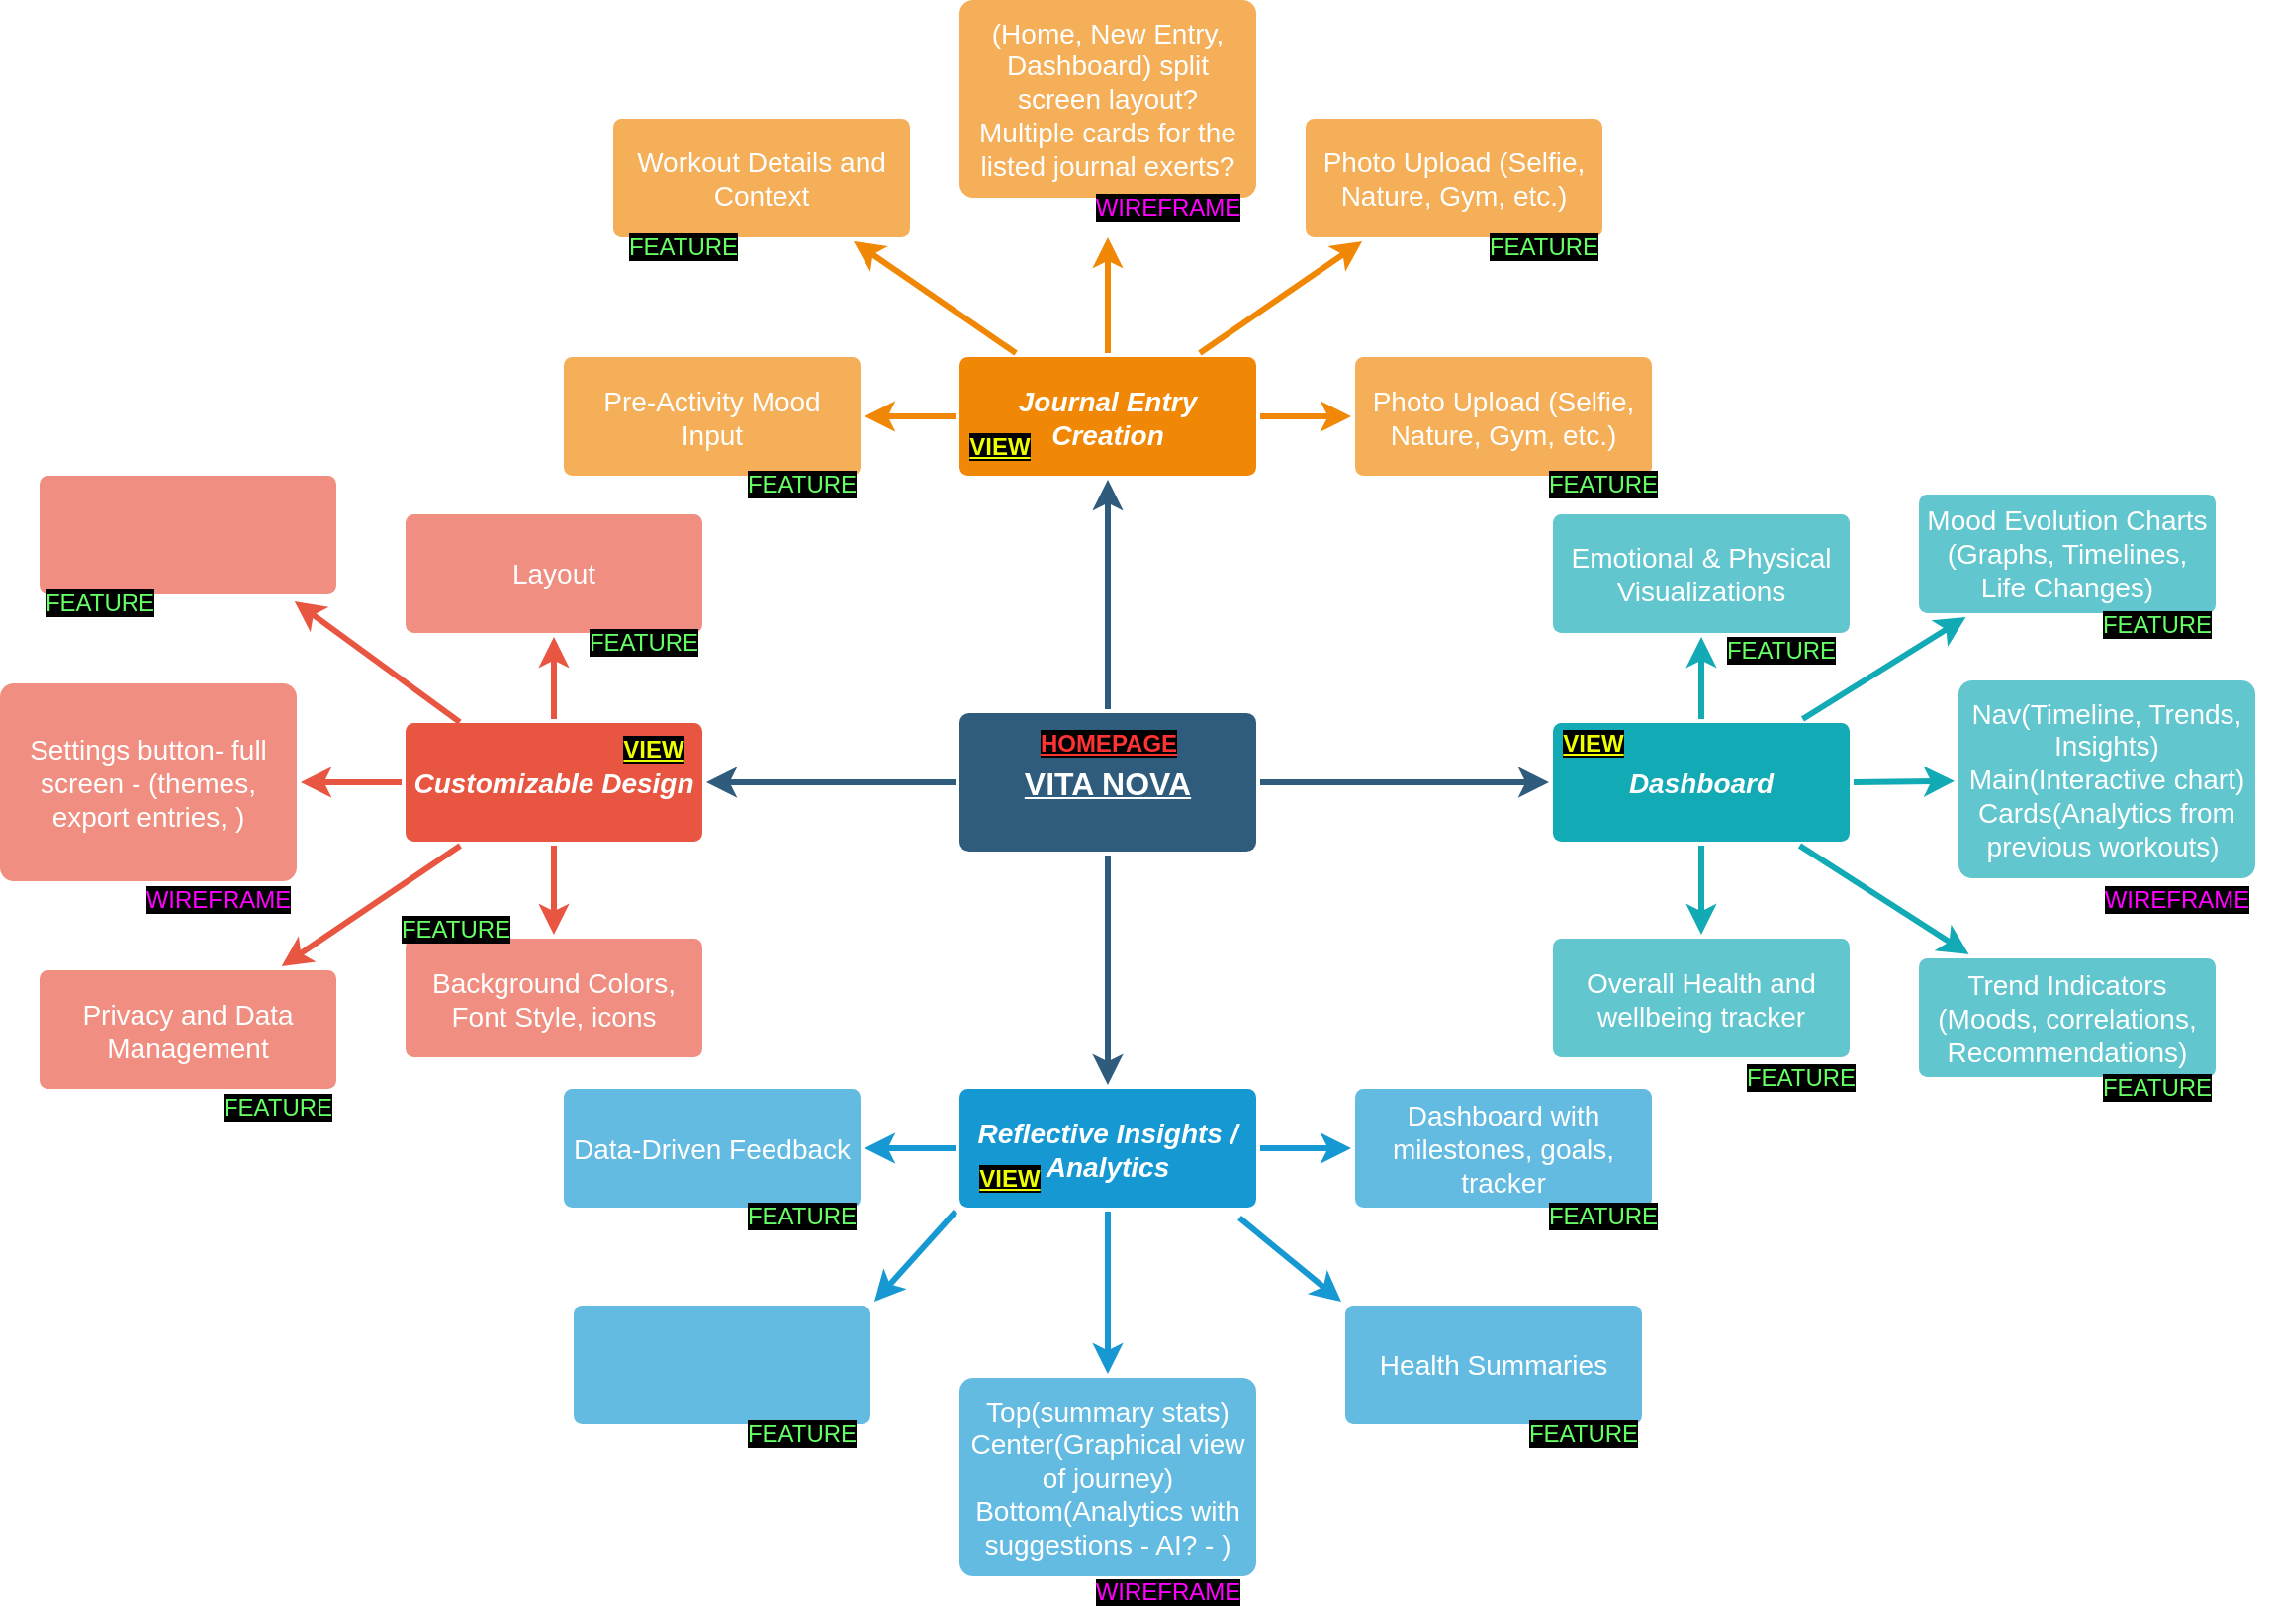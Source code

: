 <mxfile version="26.2.2">
  <diagram id="6a731a19-8d31-9384-78a2-239565b7b9f0" name="Page-1">
    <mxGraphModel dx="1428" dy="841" grid="1" gridSize="10" guides="1" tooltips="1" connect="1" arrows="1" fold="1" page="1" pageScale="1" pageWidth="1169" pageHeight="827" background="none" math="0" shadow="0">
      <root>
        <mxCell id="0" />
        <mxCell id="1" parent="0" />
        <mxCell id="1745" value="" style="edgeStyle=none;rounded=0;jumpStyle=none;html=1;shadow=0;labelBackgroundColor=none;startArrow=none;startFill=0;endArrow=classic;endFill=1;jettySize=auto;orthogonalLoop=1;strokeColor=#2F5B7C;strokeWidth=3;fontFamily=Helvetica;fontSize=16;fontColor=#23445D;spacing=5;movable=0;resizable=0;rotatable=0;deletable=0;editable=0;locked=1;connectable=0;" parent="1" source="1749" target="1764" edge="1">
          <mxGeometry relative="1" as="geometry" />
        </mxCell>
        <mxCell id="1746" value="" style="edgeStyle=none;rounded=0;jumpStyle=none;html=1;shadow=0;labelBackgroundColor=none;startArrow=none;startFill=0;endArrow=classic;endFill=1;jettySize=auto;orthogonalLoop=1;strokeColor=#2F5B7C;strokeWidth=3;fontFamily=Helvetica;fontSize=16;fontColor=#23445D;spacing=5;movable=0;resizable=0;rotatable=0;deletable=0;editable=0;locked=1;connectable=0;" parent="1" source="1749" target="1771" edge="1">
          <mxGeometry relative="1" as="geometry" />
        </mxCell>
        <mxCell id="1747" value="" style="edgeStyle=none;rounded=0;jumpStyle=none;html=1;shadow=0;labelBackgroundColor=none;startArrow=none;startFill=0;endArrow=classic;endFill=1;jettySize=auto;orthogonalLoop=1;strokeColor=#2F5B7C;strokeWidth=3;fontFamily=Helvetica;fontSize=16;fontColor=#23445D;spacing=5;movable=0;resizable=0;rotatable=0;deletable=0;editable=0;locked=1;connectable=0;" parent="1" source="1749" target="1760" edge="1">
          <mxGeometry relative="1" as="geometry" />
        </mxCell>
        <mxCell id="1748" value="" style="edgeStyle=none;rounded=0;jumpStyle=none;html=1;shadow=0;labelBackgroundColor=none;startArrow=none;startFill=0;endArrow=classic;endFill=1;jettySize=auto;orthogonalLoop=1;strokeColor=#2F5B7C;strokeWidth=3;fontFamily=Helvetica;fontSize=16;fontColor=#23445D;spacing=5;movable=0;resizable=0;rotatable=0;deletable=0;editable=0;locked=1;connectable=0;" parent="1" source="1749" target="1753" edge="1">
          <mxGeometry relative="1" as="geometry" />
        </mxCell>
        <mxCell id="1749" value="&lt;u&gt;VITA NOVA&lt;/u&gt;" style="rounded=1;whiteSpace=wrap;html=1;shadow=0;labelBackgroundColor=none;strokeColor=none;strokeWidth=3;fillColor=#2F5B7C;fontFamily=Helvetica;fontSize=16;fontColor=#FFFFFF;align=center;fontStyle=1;spacing=5;arcSize=7;perimeterSpacing=2;movable=0;resizable=0;rotatable=0;deletable=0;editable=0;locked=1;connectable=0;" parent="1" vertex="1">
          <mxGeometry x="495" y="380.5" width="150" height="70" as="geometry" />
        </mxCell>
        <mxCell id="1750" value="" style="edgeStyle=none;rounded=1;jumpStyle=none;html=1;shadow=0;labelBackgroundColor=none;startArrow=none;startFill=0;jettySize=auto;orthogonalLoop=1;strokeColor=#E85642;strokeWidth=3;fontFamily=Helvetica;fontSize=14;fontColor=#FFFFFF;spacing=5;fontStyle=1;fillColor=#b0e3e6;movable=0;resizable=0;rotatable=0;deletable=0;editable=0;locked=1;connectable=0;" parent="1" source="1753" target="1756" edge="1">
          <mxGeometry relative="1" as="geometry" />
        </mxCell>
        <mxCell id="1751" value="" style="edgeStyle=none;rounded=1;jumpStyle=none;html=1;shadow=0;labelBackgroundColor=none;startArrow=none;startFill=0;jettySize=auto;orthogonalLoop=1;strokeColor=#E85642;strokeWidth=3;fontFamily=Helvetica;fontSize=14;fontColor=#FFFFFF;spacing=5;fontStyle=1;fillColor=#b0e3e6;movable=0;resizable=0;rotatable=0;deletable=0;editable=0;locked=1;connectable=0;" parent="1" source="1753" target="1755" edge="1">
          <mxGeometry relative="1" as="geometry" />
        </mxCell>
        <mxCell id="1752" value="" style="edgeStyle=none;rounded=1;jumpStyle=none;html=1;shadow=0;labelBackgroundColor=none;startArrow=none;startFill=0;jettySize=auto;orthogonalLoop=1;strokeColor=#E85642;strokeWidth=3;fontFamily=Helvetica;fontSize=14;fontColor=#FFFFFF;spacing=5;fontStyle=1;fillColor=#b0e3e6;movable=0;resizable=0;rotatable=0;deletable=0;editable=0;locked=1;connectable=0;" parent="1" source="1753" target="1754" edge="1">
          <mxGeometry relative="1" as="geometry" />
        </mxCell>
        <mxCell id="1753" value="&lt;i&gt;Customizable Design&lt;/i&gt;" style="rounded=1;whiteSpace=wrap;html=1;shadow=0;labelBackgroundColor=none;strokeColor=none;strokeWidth=3;fillColor=#e85642;fontFamily=Helvetica;fontSize=14;fontColor=#FFFFFF;align=center;spacing=5;fontStyle=1;arcSize=7;perimeterSpacing=2;movable=0;resizable=0;rotatable=0;deletable=0;editable=0;locked=1;connectable=0;" parent="1" vertex="1">
          <mxGeometry x="215" y="385.5" width="150" height="60" as="geometry" />
        </mxCell>
        <mxCell id="1754" value="Background Colors, Font Style, icons" style="rounded=1;whiteSpace=wrap;html=1;shadow=0;labelBackgroundColor=none;strokeColor=none;strokeWidth=3;fillColor=#f08e81;fontFamily=Helvetica;fontSize=14;fontColor=#FFFFFF;align=center;spacing=5;fontStyle=0;arcSize=7;perimeterSpacing=2;movable=0;resizable=0;rotatable=0;deletable=0;editable=0;locked=1;connectable=0;" parent="1" vertex="1">
          <mxGeometry x="215" y="494.5" width="150" height="60" as="geometry" />
        </mxCell>
        <mxCell id="1755" value="Privacy and Data Management" style="rounded=1;whiteSpace=wrap;html=1;shadow=0;labelBackgroundColor=none;strokeColor=none;strokeWidth=3;fillColor=#f08e81;fontFamily=Helvetica;fontSize=14;fontColor=#FFFFFF;align=center;spacing=5;fontStyle=0;arcSize=7;perimeterSpacing=2;movable=0;resizable=0;rotatable=0;deletable=0;editable=0;locked=1;connectable=0;" parent="1" vertex="1">
          <mxGeometry x="30" y="510.5" width="150" height="60" as="geometry" />
        </mxCell>
        <mxCell id="1756" value="Layout" style="rounded=1;whiteSpace=wrap;html=1;shadow=0;labelBackgroundColor=none;strokeColor=none;strokeWidth=3;fillColor=#f08e81;fontFamily=Helvetica;fontSize=14;fontColor=#FFFFFF;align=center;spacing=5;fontStyle=0;arcSize=7;perimeterSpacing=2;movable=0;resizable=0;rotatable=0;deletable=0;editable=0;locked=1;connectable=0;" parent="1" vertex="1">
          <mxGeometry x="215" y="280" width="150" height="60" as="geometry" />
        </mxCell>
        <mxCell id="1757" value="" style="edgeStyle=none;rounded=0;jumpStyle=none;html=1;shadow=0;labelBackgroundColor=none;startArrow=none;startFill=0;endArrow=classic;endFill=1;jettySize=auto;orthogonalLoop=1;strokeColor=#1699D3;strokeWidth=3;fontFamily=Helvetica;fontSize=14;fontColor=#FFFFFF;spacing=5;movable=0;resizable=0;rotatable=0;deletable=0;editable=0;locked=1;connectable=0;" parent="1" source="1760" target="1763" edge="1">
          <mxGeometry relative="1" as="geometry" />
        </mxCell>
        <mxCell id="1758" value="" style="edgeStyle=none;rounded=0;jumpStyle=none;html=1;shadow=0;labelBackgroundColor=none;startArrow=none;startFill=0;endArrow=classic;endFill=1;jettySize=auto;orthogonalLoop=1;strokeColor=#1699D3;strokeWidth=3;fontFamily=Helvetica;fontSize=14;fontColor=#FFFFFF;spacing=5;movable=0;resizable=0;rotatable=0;deletable=0;editable=0;locked=1;connectable=0;" parent="1" source="1760" target="1762" edge="1">
          <mxGeometry relative="1" as="geometry" />
        </mxCell>
        <mxCell id="1759" value="" style="edgeStyle=none;rounded=0;jumpStyle=none;html=1;shadow=0;labelBackgroundColor=none;startArrow=none;startFill=0;endArrow=classic;endFill=1;jettySize=auto;orthogonalLoop=1;strokeColor=#1699D3;strokeWidth=3;fontFamily=Helvetica;fontSize=14;fontColor=#FFFFFF;spacing=5;movable=0;resizable=0;rotatable=0;deletable=0;editable=0;locked=1;connectable=0;" parent="1" source="1760" target="1761" edge="1">
          <mxGeometry relative="1" as="geometry" />
        </mxCell>
        <mxCell id="1760" value="&lt;i&gt;Reflective Insights / Analytics&lt;/i&gt;" style="rounded=1;whiteSpace=wrap;html=1;shadow=0;labelBackgroundColor=none;strokeColor=none;strokeWidth=3;fillColor=#1699d3;fontFamily=Helvetica;fontSize=14;fontColor=#FFFFFF;align=center;spacing=5;fontStyle=1;arcSize=7;perimeterSpacing=2;movable=0;resizable=0;rotatable=0;deletable=0;editable=0;locked=1;connectable=0;" parent="1" vertex="1">
          <mxGeometry x="495" y="570.5" width="150" height="60" as="geometry" />
        </mxCell>
        <mxCell id="1761" value="Dashboard with milestones, goals, tracker" style="rounded=1;whiteSpace=wrap;html=1;shadow=0;labelBackgroundColor=none;strokeColor=none;strokeWidth=3;fillColor=#64bbe2;fontFamily=Helvetica;fontSize=14;fontColor=#FFFFFF;align=center;spacing=5;arcSize=7;perimeterSpacing=2;movable=0;resizable=0;rotatable=0;deletable=0;editable=0;locked=1;connectable=0;" parent="1" vertex="1">
          <mxGeometry x="695" y="570.5" width="150" height="60" as="geometry" />
        </mxCell>
        <mxCell id="1762" value="&lt;div&gt;Top(summary stats)&lt;/div&gt;&lt;div&gt;Center(Graphical view of journey)&lt;/div&gt;&lt;div&gt;Bottom(Analytics with suggestions - AI? - )&lt;/div&gt;" style="rounded=1;whiteSpace=wrap;html=1;shadow=0;labelBackgroundColor=none;strokeColor=none;strokeWidth=3;fillColor=#64bbe2;fontFamily=Helvetica;fontSize=14;fontColor=#FFFFFF;align=center;spacing=5;arcSize=7;perimeterSpacing=2;movable=0;resizable=0;rotatable=0;deletable=0;editable=0;locked=1;connectable=0;" parent="1" vertex="1">
          <mxGeometry x="495" y="716.5" width="150" height="100" as="geometry" />
        </mxCell>
        <mxCell id="1763" value="Data-Driven Feedback" style="rounded=1;whiteSpace=wrap;html=1;shadow=0;labelBackgroundColor=none;strokeColor=none;strokeWidth=3;fillColor=#64bbe2;fontFamily=Helvetica;fontSize=14;fontColor=#FFFFFF;align=center;spacing=5;arcSize=7;perimeterSpacing=2;movable=0;resizable=0;rotatable=0;deletable=0;editable=0;locked=1;connectable=0;" parent="1" vertex="1">
          <mxGeometry x="295" y="570.5" width="150" height="60" as="geometry" />
        </mxCell>
        <mxCell id="1764" value="&lt;i&gt;Journal Entry Creation&lt;/i&gt;" style="rounded=1;whiteSpace=wrap;html=1;shadow=0;labelBackgroundColor=none;strokeColor=none;strokeWidth=3;fillColor=#F08705;fontFamily=Helvetica;fontSize=14;fontColor=#FFFFFF;align=center;spacing=5;fontStyle=1;arcSize=7;perimeterSpacing=2;movable=0;resizable=0;rotatable=0;deletable=0;editable=0;locked=1;connectable=0;" parent="1" vertex="1">
          <mxGeometry x="495" y="200.5" width="150" height="60" as="geometry" />
        </mxCell>
        <mxCell id="1765" value="Photo Upload (Selfie, Nature, Gym, etc.)" style="rounded=1;whiteSpace=wrap;html=1;shadow=0;labelBackgroundColor=none;strokeColor=none;strokeWidth=3;fillColor=#f5af58;fontFamily=Helvetica;fontSize=14;fontColor=#FFFFFF;align=center;spacing=5;arcSize=7;perimeterSpacing=2;movable=0;resizable=0;rotatable=0;deletable=0;editable=0;locked=1;connectable=0;" parent="1" vertex="1">
          <mxGeometry x="695" y="200.5" width="150" height="60" as="geometry" />
        </mxCell>
        <mxCell id="1766" value="" style="edgeStyle=none;rounded=0;jumpStyle=none;html=1;shadow=0;labelBackgroundColor=none;startArrow=none;startFill=0;endArrow=classic;endFill=1;jettySize=auto;orthogonalLoop=1;strokeColor=#F08705;strokeWidth=3;fontFamily=Helvetica;fontSize=14;fontColor=#FFFFFF;spacing=5;movable=0;resizable=0;rotatable=0;deletable=0;editable=0;locked=1;connectable=0;" parent="1" source="1764" target="1765" edge="1">
          <mxGeometry relative="1" as="geometry" />
        </mxCell>
        <mxCell id="1767" value="Photo Upload (Selfie, Nature, Gym, etc.)" style="rounded=1;whiteSpace=wrap;html=1;shadow=0;labelBackgroundColor=none;strokeColor=none;strokeWidth=3;fillColor=#f5af58;fontFamily=Helvetica;fontSize=14;fontColor=#FFFFFF;align=center;spacing=5;arcSize=7;perimeterSpacing=2;movable=0;resizable=0;rotatable=0;deletable=0;editable=0;locked=1;connectable=0;" parent="1" vertex="1">
          <mxGeometry x="670" y="80" width="150" height="60" as="geometry" />
        </mxCell>
        <mxCell id="1768" value="" style="edgeStyle=none;rounded=0;jumpStyle=none;html=1;shadow=0;labelBackgroundColor=none;startArrow=none;startFill=0;endArrow=classic;endFill=1;jettySize=auto;orthogonalLoop=1;strokeColor=#F08705;strokeWidth=3;fontFamily=Helvetica;fontSize=14;fontColor=#FFFFFF;spacing=5;movable=0;resizable=0;rotatable=0;deletable=0;editable=0;locked=1;connectable=0;" parent="1" source="1764" target="1767" edge="1">
          <mxGeometry relative="1" as="geometry" />
        </mxCell>
        <mxCell id="1769" value="Workout Details and Context" style="rounded=1;whiteSpace=wrap;html=1;shadow=0;labelBackgroundColor=none;strokeColor=none;strokeWidth=3;fillColor=#f5af58;fontFamily=Helvetica;fontSize=14;fontColor=#FFFFFF;align=center;spacing=5;arcSize=7;perimeterSpacing=2;movable=0;resizable=0;rotatable=0;deletable=0;editable=0;locked=1;connectable=0;" parent="1" vertex="1">
          <mxGeometry x="320" y="80" width="150" height="60" as="geometry" />
        </mxCell>
        <mxCell id="1770" value="" style="edgeStyle=none;rounded=0;jumpStyle=none;html=1;shadow=0;labelBackgroundColor=none;startArrow=none;startFill=0;endArrow=classic;endFill=1;jettySize=auto;orthogonalLoop=1;strokeColor=#F08705;strokeWidth=3;fontFamily=Helvetica;fontSize=14;fontColor=#FFFFFF;spacing=5;movable=0;resizable=0;rotatable=0;deletable=0;editable=0;locked=1;connectable=0;" parent="1" source="1764" target="1769" edge="1">
          <mxGeometry relative="1" as="geometry" />
        </mxCell>
        <mxCell id="1771" value="&lt;i&gt;Dashboard&lt;/i&gt;" style="rounded=1;whiteSpace=wrap;html=1;shadow=0;labelBackgroundColor=none;strokeColor=none;strokeWidth=3;fillColor=#12aab5;fontFamily=Helvetica;fontSize=14;fontColor=#FFFFFF;align=center;spacing=5;fontStyle=1;arcSize=7;perimeterSpacing=2;movable=0;resizable=0;rotatable=0;deletable=0;editable=0;locked=1;connectable=0;" parent="1" vertex="1">
          <mxGeometry x="795" y="385.5" width="150" height="60" as="geometry" />
        </mxCell>
        <mxCell id="1772" value="Overall Health and wellbeing tracker" style="rounded=1;whiteSpace=wrap;html=1;shadow=0;labelBackgroundColor=none;strokeColor=none;strokeWidth=3;fillColor=#61c6ce;fontFamily=Helvetica;fontSize=14;fontColor=#FFFFFF;align=center;spacing=5;fontStyle=0;arcSize=7;perimeterSpacing=2;movable=0;resizable=0;rotatable=0;deletable=0;editable=0;locked=1;connectable=0;" parent="1" vertex="1">
          <mxGeometry x="795" y="494.5" width="150" height="60" as="geometry" />
        </mxCell>
        <mxCell id="1773" value="" style="edgeStyle=none;rounded=1;jumpStyle=none;html=1;shadow=0;labelBackgroundColor=none;startArrow=none;startFill=0;jettySize=auto;orthogonalLoop=1;strokeColor=#12AAB5;strokeWidth=3;fontFamily=Helvetica;fontSize=14;fontColor=#FFFFFF;spacing=5;fontStyle=1;fillColor=#b0e3e6;movable=0;resizable=0;rotatable=0;deletable=0;editable=0;locked=1;connectable=0;" parent="1" source="1771" target="1772" edge="1">
          <mxGeometry relative="1" as="geometry" />
        </mxCell>
        <mxCell id="1774" value="Trend Indicators (Moods, correlations, Recommendations)" style="rounded=1;whiteSpace=wrap;html=1;shadow=0;labelBackgroundColor=none;strokeColor=none;strokeWidth=3;fillColor=#61c6ce;fontFamily=Helvetica;fontSize=14;fontColor=#FFFFFF;align=center;spacing=5;fontStyle=0;arcSize=7;perimeterSpacing=2;movable=0;resizable=0;rotatable=0;deletable=0;editable=0;locked=1;connectable=0;" parent="1" vertex="1">
          <mxGeometry x="980" y="504.5" width="150" height="60" as="geometry" />
        </mxCell>
        <mxCell id="1775" value="" style="edgeStyle=none;rounded=1;jumpStyle=none;html=1;shadow=0;labelBackgroundColor=none;startArrow=none;startFill=0;jettySize=auto;orthogonalLoop=1;strokeColor=#12AAB5;strokeWidth=3;fontFamily=Helvetica;fontSize=14;fontColor=#FFFFFF;spacing=5;fontStyle=1;fillColor=#b0e3e6;movable=0;resizable=0;rotatable=0;deletable=0;editable=0;locked=1;connectable=0;" parent="1" source="1771" target="1774" edge="1">
          <mxGeometry relative="1" as="geometry" />
        </mxCell>
        <mxCell id="1776" value="Mood Evolution Charts (Graphs, Timelines, Life Changes)" style="rounded=1;whiteSpace=wrap;html=1;shadow=0;labelBackgroundColor=none;strokeColor=none;strokeWidth=3;fillColor=#61c6ce;fontFamily=Helvetica;fontSize=14;fontColor=#FFFFFF;align=center;spacing=5;fontStyle=0;arcSize=7;perimeterSpacing=2;movable=0;resizable=0;rotatable=0;deletable=0;editable=0;locked=1;connectable=0;" parent="1" vertex="1">
          <mxGeometry x="980" y="270" width="150" height="60" as="geometry" />
        </mxCell>
        <mxCell id="1777" value="" style="edgeStyle=none;rounded=1;jumpStyle=none;html=1;shadow=0;labelBackgroundColor=none;startArrow=none;startFill=0;jettySize=auto;orthogonalLoop=1;strokeColor=#12AAB5;strokeWidth=3;fontFamily=Helvetica;fontSize=14;fontColor=#FFFFFF;spacing=5;fontStyle=1;fillColor=#b0e3e6;movable=0;resizable=0;rotatable=0;deletable=0;editable=0;locked=1;connectable=0;" parent="1" source="1771" target="1776" edge="1">
          <mxGeometry relative="1" as="geometry" />
        </mxCell>
        <mxCell id="1778" value="Emotional &amp;amp; Physical Visualizations" style="rounded=1;whiteSpace=wrap;html=1;shadow=0;labelBackgroundColor=none;strokeColor=none;strokeWidth=3;fillColor=#61c6ce;fontFamily=Helvetica;fontSize=14;fontColor=#FFFFFF;align=center;spacing=5;fontStyle=0;arcSize=7;perimeterSpacing=2;movable=0;resizable=0;rotatable=0;deletable=0;editable=0;locked=1;connectable=0;" parent="1" vertex="1">
          <mxGeometry x="795" y="280" width="150" height="60" as="geometry" />
        </mxCell>
        <mxCell id="1779" value="" style="edgeStyle=none;rounded=1;jumpStyle=none;html=1;shadow=0;labelBackgroundColor=none;startArrow=none;startFill=0;jettySize=auto;orthogonalLoop=1;strokeColor=#12AAB5;strokeWidth=3;fontFamily=Helvetica;fontSize=14;fontColor=#FFFFFF;spacing=5;fontStyle=1;fillColor=#b0e3e6;movable=0;resizable=0;rotatable=0;deletable=0;editable=0;locked=1;connectable=0;" parent="1" source="1771" target="1778" edge="1">
          <mxGeometry relative="1" as="geometry" />
        </mxCell>
        <mxCell id="734xBxR0NYbXWkjLbsEk-1779" value="Pre-Activity Mood Input" style="rounded=1;whiteSpace=wrap;html=1;shadow=0;labelBackgroundColor=none;strokeColor=none;strokeWidth=3;fillColor=#f5af58;fontFamily=Helvetica;fontSize=14;fontColor=#FFFFFF;align=center;spacing=5;arcSize=7;perimeterSpacing=2;movable=0;resizable=0;rotatable=0;deletable=0;editable=0;locked=1;connectable=0;" parent="1" vertex="1">
          <mxGeometry x="295" y="200.5" width="150" height="60" as="geometry" />
        </mxCell>
        <mxCell id="734xBxR0NYbXWkjLbsEk-1782" value="" style="edgeStyle=none;rounded=0;jumpStyle=none;html=1;shadow=0;labelBackgroundColor=none;startArrow=none;startFill=0;endArrow=classic;endFill=1;jettySize=auto;orthogonalLoop=1;strokeColor=#F08705;strokeWidth=3;fontFamily=Helvetica;fontSize=14;fontColor=#FFFFFF;spacing=5;exitX=0;exitY=0.5;exitDx=0;exitDy=0;entryX=1;entryY=0.5;entryDx=0;entryDy=0;movable=0;resizable=0;rotatable=0;deletable=0;editable=0;locked=1;connectable=0;" parent="1" source="1764" target="734xBxR0NYbXWkjLbsEk-1779" edge="1">
          <mxGeometry relative="1" as="geometry">
            <mxPoint x="529" y="209" as="sourcePoint" />
            <mxPoint x="461" y="162" as="targetPoint" />
          </mxGeometry>
        </mxCell>
        <mxCell id="734xBxR0NYbXWkjLbsEk-1785" value="&lt;span style=&quot;background-color: transparent; color: light-dark(rgb(255, 255, 255), rgb(18, 18, 18));&quot;&gt;Nav(Timeline, Trends, Insights) Main(Interactive chart) Cards(Analytics from previous workouts)&amp;nbsp;&lt;/span&gt;" style="rounded=1;whiteSpace=wrap;html=1;shadow=0;labelBackgroundColor=none;strokeColor=none;strokeWidth=3;fillColor=#61c6ce;fontFamily=Helvetica;fontSize=14;fontColor=#FFFFFF;align=center;spacing=5;fontStyle=0;arcSize=7;perimeterSpacing=2;movable=0;resizable=0;rotatable=0;deletable=0;editable=0;locked=1;connectable=0;" parent="1" vertex="1">
          <mxGeometry x="1000" y="364" width="150" height="100" as="geometry" />
        </mxCell>
        <mxCell id="734xBxR0NYbXWkjLbsEk-1787" value="" style="edgeStyle=none;rounded=1;jumpStyle=none;html=1;shadow=0;labelBackgroundColor=none;startArrow=none;startFill=0;jettySize=auto;orthogonalLoop=1;strokeColor=#12AAB5;strokeWidth=3;fontFamily=Helvetica;fontSize=14;fontColor=#FFFFFF;spacing=5;fontStyle=1;fillColor=#b0e3e6;exitX=1;exitY=0.5;exitDx=0;exitDy=0;movable=0;resizable=0;rotatable=0;deletable=0;editable=0;locked=1;connectable=0;" parent="1" source="1771" target="734xBxR0NYbXWkjLbsEk-1785" edge="1">
          <mxGeometry relative="1" as="geometry">
            <mxPoint x="931" y="394" as="sourcePoint" />
            <mxPoint x="1014" y="342" as="targetPoint" />
          </mxGeometry>
        </mxCell>
        <mxCell id="734xBxR0NYbXWkjLbsEk-1788" value="(Home, New Entry, Dashboard) split screen layout? Multiple cards for the listed journal exerts?" style="rounded=1;whiteSpace=wrap;html=1;shadow=0;labelBackgroundColor=none;strokeColor=none;strokeWidth=3;fillColor=#f5af58;fontFamily=Helvetica;fontSize=14;fontColor=#FFFFFF;align=center;spacing=5;arcSize=7;perimeterSpacing=2;movable=0;resizable=0;rotatable=0;deletable=0;editable=0;locked=1;connectable=0;" parent="1" vertex="1">
          <mxGeometry x="495" y="20" width="150" height="100" as="geometry" />
        </mxCell>
        <mxCell id="734xBxR0NYbXWkjLbsEk-1789" value="" style="edgeStyle=none;rounded=0;jumpStyle=none;html=1;shadow=0;labelBackgroundColor=none;startArrow=none;startFill=0;endArrow=classic;endFill=1;jettySize=auto;orthogonalLoop=1;strokeColor=#F08705;strokeWidth=3;fontFamily=Helvetica;fontSize=14;fontColor=#FFFFFF;spacing=5;exitX=0.5;exitY=0;exitDx=0;exitDy=0;movable=0;resizable=0;rotatable=0;deletable=0;editable=0;locked=1;connectable=0;" parent="1" source="1764" edge="1">
          <mxGeometry relative="1" as="geometry">
            <mxPoint x="626" y="209" as="sourcePoint" />
            <mxPoint x="570" y="140" as="targetPoint" />
          </mxGeometry>
        </mxCell>
        <mxCell id="734xBxR0NYbXWkjLbsEk-1796" value="Health Summaries" style="rounded=1;whiteSpace=wrap;html=1;shadow=0;labelBackgroundColor=none;strokeColor=none;strokeWidth=3;fillColor=#64bbe2;fontFamily=Helvetica;fontSize=14;fontColor=#FFFFFF;align=center;spacing=5;arcSize=7;perimeterSpacing=2;movable=0;resizable=0;rotatable=0;deletable=0;editable=0;locked=1;connectable=0;" parent="1" vertex="1">
          <mxGeometry x="690" y="680" width="150" height="60" as="geometry" />
        </mxCell>
        <mxCell id="734xBxR0NYbXWkjLbsEk-1797" value="" style="edgeStyle=none;rounded=0;jumpStyle=none;html=1;shadow=0;labelBackgroundColor=none;startArrow=none;startFill=0;endArrow=classic;endFill=1;jettySize=auto;orthogonalLoop=1;strokeColor=#1699D3;strokeWidth=3;fontFamily=Helvetica;fontSize=14;fontColor=#FFFFFF;spacing=5;exitX=0.932;exitY=1.05;exitDx=0;exitDy=0;exitPerimeter=0;entryX=0;entryY=0;entryDx=0;entryDy=0;movable=0;resizable=0;rotatable=0;deletable=0;editable=0;locked=1;connectable=0;" parent="1" source="1760" target="734xBxR0NYbXWkjLbsEk-1796" edge="1">
          <mxGeometry relative="1" as="geometry">
            <mxPoint x="657" y="611" as="sourcePoint" />
            <mxPoint x="703" y="611" as="targetPoint" />
          </mxGeometry>
        </mxCell>
        <mxCell id="734xBxR0NYbXWkjLbsEk-1800" value="" style="rounded=1;whiteSpace=wrap;html=1;shadow=0;labelBackgroundColor=none;strokeColor=none;strokeWidth=3;fillColor=#64bbe2;fontFamily=Helvetica;fontSize=14;fontColor=#FFFFFF;align=center;spacing=5;arcSize=7;perimeterSpacing=2;movable=0;resizable=0;rotatable=0;deletable=0;editable=0;locked=1;connectable=0;" parent="1" vertex="1">
          <mxGeometry x="300" y="680" width="150" height="60" as="geometry" />
        </mxCell>
        <mxCell id="734xBxR0NYbXWkjLbsEk-1802" value="" style="edgeStyle=none;rounded=0;jumpStyle=none;html=1;shadow=0;labelBackgroundColor=none;startArrow=none;startFill=0;endArrow=classic;endFill=1;jettySize=auto;orthogonalLoop=1;strokeColor=#1699D3;strokeWidth=3;fontFamily=Helvetica;fontSize=14;fontColor=#FFFFFF;spacing=5;exitX=0;exitY=1;exitDx=0;exitDy=0;entryX=1;entryY=0;entryDx=0;entryDy=0;movable=0;resizable=0;rotatable=0;deletable=0;editable=0;locked=1;connectable=0;" parent="1" source="1760" target="734xBxR0NYbXWkjLbsEk-1800" edge="1">
          <mxGeometry relative="1" as="geometry">
            <mxPoint x="503" y="611" as="sourcePoint" />
            <mxPoint x="457" y="611" as="targetPoint" />
          </mxGeometry>
        </mxCell>
        <mxCell id="734xBxR0NYbXWkjLbsEk-1803" value="" style="rounded=1;whiteSpace=wrap;html=1;shadow=0;labelBackgroundColor=none;strokeColor=none;strokeWidth=3;fillColor=#f08e81;fontFamily=Helvetica;fontSize=14;fontColor=#FFFFFF;align=center;spacing=5;fontStyle=0;arcSize=7;perimeterSpacing=2;movable=0;resizable=0;rotatable=0;deletable=0;editable=0;locked=1;connectable=0;" parent="1" vertex="1">
          <mxGeometry x="30" y="260.5" width="150" height="60" as="geometry" />
        </mxCell>
        <mxCell id="734xBxR0NYbXWkjLbsEk-1804" value="&lt;div&gt;Settings button- full screen - (themes, export entries, )&lt;/div&gt;" style="rounded=1;whiteSpace=wrap;html=1;shadow=0;labelBackgroundColor=none;strokeColor=none;strokeWidth=3;fillColor=#f08e81;fontFamily=Helvetica;fontSize=14;fontColor=#FFFFFF;align=center;spacing=5;fontStyle=0;arcSize=7;perimeterSpacing=2;movable=0;resizable=0;rotatable=0;deletable=0;editable=0;locked=1;connectable=0;" parent="1" vertex="1">
          <mxGeometry x="10" y="365.5" width="150" height="100" as="geometry" />
        </mxCell>
        <mxCell id="734xBxR0NYbXWkjLbsEk-1806" value="" style="edgeStyle=none;rounded=1;jumpStyle=none;html=1;shadow=0;labelBackgroundColor=none;startArrow=none;startFill=0;jettySize=auto;orthogonalLoop=1;strokeColor=#E85642;strokeWidth=3;fontFamily=Helvetica;fontSize=14;fontColor=#FFFFFF;spacing=5;fontStyle=1;fillColor=#b0e3e6;entryX=0.85;entryY=1.023;entryDx=0;entryDy=0;entryPerimeter=0;exitX=0.191;exitY=0.025;exitDx=0;exitDy=0;exitPerimeter=0;movable=0;resizable=0;rotatable=0;deletable=0;editable=0;locked=1;connectable=0;" parent="1" source="1753" target="734xBxR0NYbXWkjLbsEk-1803" edge="1">
          <mxGeometry relative="1" as="geometry">
            <mxPoint x="240" y="370" as="sourcePoint" />
            <mxPoint x="162" y="519" as="targetPoint" />
          </mxGeometry>
        </mxCell>
        <mxCell id="734xBxR0NYbXWkjLbsEk-1807" value="" style="edgeStyle=none;rounded=1;jumpStyle=none;html=1;shadow=0;labelBackgroundColor=none;startArrow=none;startFill=0;jettySize=auto;orthogonalLoop=1;strokeColor=#E85642;strokeWidth=3;fontFamily=Helvetica;fontSize=14;fontColor=#FFFFFF;spacing=5;fontStyle=1;fillColor=#b0e3e6;exitX=0;exitY=0.5;exitDx=0;exitDy=0;movable=0;resizable=0;rotatable=0;deletable=0;editable=0;locked=1;connectable=0;" parent="1" source="1753" target="734xBxR0NYbXWkjLbsEk-1804" edge="1">
          <mxGeometry relative="1" as="geometry">
            <mxPoint x="263" y="468" as="sourcePoint" />
            <mxPoint x="172" y="529" as="targetPoint" />
          </mxGeometry>
        </mxCell>
        <mxCell id="pya2eT155OskH0cwBBvm-1779" value="&lt;b&gt;&lt;font style=&quot;color: rgb(238, 255, 0);&quot;&gt;&lt;u style=&quot;background-color: rgb(0, 0, 0);&quot;&gt;VIEW&lt;/u&gt;&lt;/font&gt;&lt;/b&gt;" style="text;html=1;align=center;verticalAlign=middle;resizable=0;points=[];autosize=1;strokeColor=none;fillColor=none;movable=0;rotatable=0;deletable=0;editable=0;locked=1;connectable=0;" parent="1" vertex="1">
          <mxGeometry x="490" y="230.5" width="50" height="30" as="geometry" />
        </mxCell>
        <mxCell id="pya2eT155OskH0cwBBvm-1780" value="&lt;b&gt;&lt;font style=&quot;color: rgb(238, 255, 0);&quot;&gt;&lt;u style=&quot;background-color: rgb(0, 0, 0);&quot;&gt;VIEW&lt;/u&gt;&lt;/font&gt;&lt;/b&gt;" style="text;html=1;align=center;verticalAlign=middle;resizable=0;points=[];autosize=1;strokeColor=none;fillColor=none;movable=0;rotatable=0;deletable=0;editable=0;locked=1;connectable=0;" parent="1" vertex="1">
          <mxGeometry x="790" y="380.5" width="50" height="30" as="geometry" />
        </mxCell>
        <mxCell id="pya2eT155OskH0cwBBvm-1781" value="&lt;b&gt;&lt;font style=&quot;color: rgb(238, 255, 0);&quot;&gt;&lt;u style=&quot;background-color: rgb(0, 0, 0);&quot;&gt;VIEW&lt;/u&gt;&lt;/font&gt;&lt;/b&gt;" style="text;html=1;align=center;verticalAlign=middle;resizable=0;points=[];autosize=1;strokeColor=none;fillColor=none;movable=0;rotatable=0;deletable=0;editable=0;locked=1;connectable=0;" parent="1" vertex="1">
          <mxGeometry x="495" y="600.5" width="50" height="30" as="geometry" />
        </mxCell>
        <mxCell id="pya2eT155OskH0cwBBvm-1782" value="&lt;b&gt;&lt;font style=&quot;color: rgb(238, 255, 0);&quot;&gt;&lt;u style=&quot;background-color: rgb(0, 0, 0);&quot;&gt;VIEW&lt;/u&gt;&lt;/font&gt;&lt;/b&gt;" style="text;html=1;align=center;verticalAlign=middle;resizable=0;points=[];autosize=1;strokeColor=none;fillColor=none;movable=0;rotatable=0;deletable=0;editable=0;locked=1;connectable=0;" parent="1" vertex="1">
          <mxGeometry x="315" y="384" width="50" height="30" as="geometry" />
        </mxCell>
        <mxCell id="pya2eT155OskH0cwBBvm-1783" value="&lt;b&gt;&lt;font style=&quot;color: rgb(255, 51, 51);&quot;&gt;&lt;u style=&quot;background-color: rgb(0, 0, 0);&quot;&gt;HOMEPAGE&lt;/u&gt;&lt;/font&gt;&lt;/b&gt;" style="text;html=1;align=center;verticalAlign=middle;resizable=0;points=[];autosize=1;strokeColor=none;fillColor=none;movable=0;rotatable=0;deletable=0;editable=0;locked=1;connectable=0;" parent="1" vertex="1">
          <mxGeometry x="525" y="380.5" width="90" height="30" as="geometry" />
        </mxCell>
        <mxCell id="pya2eT155OskH0cwBBvm-1784" value="&lt;font style=&quot;color: rgb(102, 255, 102); background-color: rgb(0, 0, 0);&quot;&gt;FEATURE&lt;/font&gt;" style="text;html=1;align=center;verticalAlign=middle;resizable=0;points=[];autosize=1;strokeColor=none;fillColor=none;movable=0;rotatable=0;deletable=0;editable=0;locked=1;connectable=0;" parent="1" vertex="1">
          <mxGeometry x="315" y="130" width="80" height="30" as="geometry" />
        </mxCell>
        <mxCell id="pya2eT155OskH0cwBBvm-1786" value="&lt;font style=&quot;color: rgb(102, 255, 102); background-color: rgb(0, 0, 0);&quot;&gt;FEATURE&lt;/font&gt;" style="text;html=1;align=center;verticalAlign=middle;resizable=0;points=[];autosize=1;strokeColor=none;fillColor=none;movable=0;rotatable=0;deletable=0;editable=0;locked=1;connectable=0;" parent="1" vertex="1">
          <mxGeometry x="780" y="620" width="80" height="30" as="geometry" />
        </mxCell>
        <mxCell id="pya2eT155OskH0cwBBvm-1787" value="&lt;font style=&quot;color: rgb(102, 255, 102); background-color: rgb(0, 0, 0);&quot;&gt;FEATURE&lt;/font&gt;" style="text;html=1;align=center;verticalAlign=middle;resizable=0;points=[];autosize=1;strokeColor=none;fillColor=none;movable=0;rotatable=0;deletable=0;editable=0;locked=1;connectable=0;" parent="1" vertex="1">
          <mxGeometry x="1060" y="320.5" width="80" height="30" as="geometry" />
        </mxCell>
        <mxCell id="pya2eT155OskH0cwBBvm-1788" value="&lt;font style=&quot;color: rgb(102, 255, 102); background-color: rgb(0, 0, 0);&quot;&gt;FEATURE&lt;/font&gt;" style="text;html=1;align=center;verticalAlign=middle;resizable=0;points=[];autosize=1;strokeColor=none;fillColor=none;movable=0;rotatable=0;deletable=0;editable=0;locked=1;connectable=0;" parent="1" vertex="1">
          <mxGeometry x="870" y="334" width="80" height="30" as="geometry" />
        </mxCell>
        <mxCell id="pya2eT155OskH0cwBBvm-1789" value="&lt;font style=&quot;color: rgb(102, 255, 102); background-color: rgb(0, 0, 0);&quot;&gt;FEATURE&lt;/font&gt;" style="text;html=1;align=center;verticalAlign=middle;resizable=0;points=[];autosize=1;strokeColor=none;fillColor=none;movable=0;rotatable=0;deletable=0;editable=0;locked=1;connectable=0;" parent="1" vertex="1">
          <mxGeometry x="200" y="474.5" width="80" height="30" as="geometry" />
        </mxCell>
        <mxCell id="pya2eT155OskH0cwBBvm-1790" value="&lt;font style=&quot;color: rgb(102, 255, 102); background-color: rgb(0, 0, 0);&quot;&gt;FEATURE&lt;/font&gt;" style="text;html=1;align=center;verticalAlign=middle;resizable=0;points=[];autosize=1;strokeColor=none;fillColor=none;movable=0;rotatable=0;deletable=0;editable=0;locked=1;connectable=0;" parent="1" vertex="1">
          <mxGeometry x="110" y="564.5" width="80" height="30" as="geometry" />
        </mxCell>
        <mxCell id="pya2eT155OskH0cwBBvm-1791" value="&lt;font style=&quot;color: rgb(102, 255, 102); background-color: rgb(0, 0, 0);&quot;&gt;FEATURE&lt;/font&gt;" style="text;html=1;align=center;verticalAlign=middle;resizable=0;points=[];autosize=1;strokeColor=none;fillColor=none;movable=0;rotatable=0;deletable=0;editable=0;locked=1;connectable=0;" parent="1" vertex="1">
          <mxGeometry x="295" y="330" width="80" height="30" as="geometry" />
        </mxCell>
        <mxCell id="pya2eT155OskH0cwBBvm-1792" value="&lt;font style=&quot;color: rgb(102, 255, 102); background-color: rgb(0, 0, 0);&quot;&gt;FEATURE&lt;/font&gt;" style="text;html=1;align=center;verticalAlign=middle;resizable=0;points=[];autosize=1;strokeColor=none;fillColor=none;movable=0;rotatable=0;deletable=0;editable=0;locked=1;connectable=0;" parent="1" vertex="1">
          <mxGeometry x="780" y="250" width="80" height="30" as="geometry" />
        </mxCell>
        <mxCell id="pya2eT155OskH0cwBBvm-1793" value="&lt;font style=&quot;color: rgb(102, 255, 102); background-color: rgb(0, 0, 0);&quot;&gt;FEATURE&lt;/font&gt;" style="text;html=1;align=center;verticalAlign=middle;resizable=0;points=[];autosize=1;strokeColor=none;fillColor=none;movable=0;rotatable=0;deletable=0;editable=0;locked=1;connectable=0;" parent="1" vertex="1">
          <mxGeometry x="375" y="250" width="80" height="30" as="geometry" />
        </mxCell>
        <mxCell id="pya2eT155OskH0cwBBvm-1794" value="&lt;font style=&quot;color: rgb(102, 255, 102); background-color: rgb(0, 0, 0);&quot;&gt;FEATURE&lt;/font&gt;" style="text;html=1;align=center;verticalAlign=middle;resizable=0;points=[];autosize=1;strokeColor=none;fillColor=none;movable=0;rotatable=0;deletable=0;editable=0;locked=1;connectable=0;" parent="1" vertex="1">
          <mxGeometry x="750" y="130" width="80" height="30" as="geometry" />
        </mxCell>
        <mxCell id="pya2eT155OskH0cwBBvm-1796" value="&lt;font style=&quot;color: rgb(102, 255, 102); background-color: rgb(0, 0, 0);&quot;&gt;FEATURE&lt;/font&gt;" style="text;html=1;align=center;verticalAlign=middle;resizable=0;points=[];autosize=1;strokeColor=none;fillColor=none;movable=0;rotatable=0;deletable=0;editable=0;locked=1;connectable=0;" parent="1" vertex="1">
          <mxGeometry x="770" y="730" width="80" height="30" as="geometry" />
        </mxCell>
        <mxCell id="pya2eT155OskH0cwBBvm-1797" value="&lt;font style=&quot;color: rgb(102, 255, 102); background-color: rgb(0, 0, 0);&quot;&gt;FEATURE&lt;/font&gt;" style="text;html=1;align=center;verticalAlign=middle;resizable=0;points=[];autosize=1;strokeColor=none;fillColor=none;movable=0;rotatable=0;deletable=0;editable=0;locked=1;connectable=0;" parent="1" vertex="1">
          <mxGeometry x="880" y="550" width="80" height="30" as="geometry" />
        </mxCell>
        <mxCell id="pya2eT155OskH0cwBBvm-1798" value="&lt;font style=&quot;color: rgb(102, 255, 102); background-color: rgb(0, 0, 0);&quot;&gt;FEATURE&lt;/font&gt;" style="text;html=1;align=center;verticalAlign=middle;resizable=0;points=[];autosize=1;strokeColor=none;fillColor=none;movable=0;rotatable=0;deletable=0;editable=0;locked=1;connectable=0;" parent="1" vertex="1">
          <mxGeometry x="1060" y="554.5" width="80" height="30" as="geometry" />
        </mxCell>
        <mxCell id="pya2eT155OskH0cwBBvm-1799" value="&lt;font style=&quot;color: rgb(102, 255, 102); background-color: rgb(0, 0, 0);&quot;&gt;FEATURE&lt;/font&gt;" style="text;html=1;align=center;verticalAlign=middle;resizable=0;points=[];autosize=1;strokeColor=none;fillColor=none;movable=0;rotatable=0;deletable=0;editable=0;locked=1;connectable=0;" parent="1" vertex="1">
          <mxGeometry x="375" y="620" width="80" height="30" as="geometry" />
        </mxCell>
        <mxCell id="pya2eT155OskH0cwBBvm-1804" value="&lt;font style=&quot;background-color: rgb(0, 0, 0); color: rgb(255, 0, 255);&quot;&gt;WIREFRAME&lt;/font&gt;" style="text;html=1;align=center;verticalAlign=middle;resizable=0;points=[];autosize=1;strokeColor=none;fillColor=none;movable=0;rotatable=0;deletable=0;editable=0;locked=1;connectable=0;" parent="1" vertex="1">
          <mxGeometry x="70" y="460" width="100" height="30" as="geometry" />
        </mxCell>
        <mxCell id="pya2eT155OskH0cwBBvm-1806" value="&lt;font style=&quot;color: rgb(102, 255, 102); background-color: rgb(0, 0, 0);&quot;&gt;FEATURE&lt;/font&gt;" style="text;html=1;align=center;verticalAlign=middle;resizable=0;points=[];autosize=1;strokeColor=none;fillColor=none;movable=0;rotatable=0;deletable=0;editable=0;locked=1;connectable=0;" parent="1" vertex="1">
          <mxGeometry x="375" y="730" width="80" height="30" as="geometry" />
        </mxCell>
        <mxCell id="pya2eT155OskH0cwBBvm-1808" value="&lt;font style=&quot;color: rgb(102, 255, 102); background-color: rgb(0, 0, 0);&quot;&gt;FEATURE&lt;/font&gt;" style="text;html=1;align=center;verticalAlign=middle;resizable=0;points=[];autosize=1;strokeColor=none;fillColor=none;movable=0;rotatable=0;deletable=0;editable=0;locked=1;connectable=0;" parent="1" vertex="1">
          <mxGeometry x="20" y="310" width="80" height="30" as="geometry" />
        </mxCell>
        <mxCell id="pya2eT155OskH0cwBBvm-1809" value="&lt;font style=&quot;background-color: rgb(0, 0, 0); color: rgb(255, 0, 255);&quot;&gt;WIREFRAME&lt;/font&gt;" style="text;html=1;align=center;verticalAlign=middle;resizable=0;points=[];autosize=1;strokeColor=none;fillColor=none;movable=0;rotatable=0;deletable=0;editable=0;locked=1;connectable=0;" parent="1" vertex="1">
          <mxGeometry x="1060" y="460" width="100" height="30" as="geometry" />
        </mxCell>
        <mxCell id="pya2eT155OskH0cwBBvm-1810" value="&lt;font style=&quot;background-color: rgb(0, 0, 0); color: rgb(255, 0, 255);&quot;&gt;WIREFRAME&lt;/font&gt;" style="text;html=1;align=center;verticalAlign=middle;resizable=0;points=[];autosize=1;strokeColor=none;fillColor=none;movable=0;rotatable=0;deletable=0;editable=0;locked=1;connectable=0;" parent="1" vertex="1">
          <mxGeometry x="550" y="110" width="100" height="30" as="geometry" />
        </mxCell>
        <mxCell id="pya2eT155OskH0cwBBvm-1811" value="&lt;font style=&quot;background-color: rgb(0, 0, 0); color: rgb(255, 0, 255);&quot;&gt;WIREFRAME&lt;/font&gt;" style="text;html=1;align=center;verticalAlign=middle;resizable=0;points=[];autosize=1;strokeColor=none;fillColor=none;movable=0;rotatable=0;deletable=0;editable=0;locked=1;connectable=0;" parent="1" vertex="1">
          <mxGeometry x="550" y="810" width="100" height="30" as="geometry" />
        </mxCell>
      </root>
    </mxGraphModel>
  </diagram>
</mxfile>
